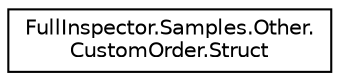 digraph "Graphical Class Hierarchy"
{
  edge [fontname="Helvetica",fontsize="10",labelfontname="Helvetica",labelfontsize="10"];
  node [fontname="Helvetica",fontsize="10",shape=record];
  rankdir="LR";
  Node1 [label="FullInspector.Samples.Other.\lCustomOrder.Struct",height=0.2,width=0.4,color="black", fillcolor="white", style="filled",URL="$struct_full_inspector_1_1_samples_1_1_other_1_1_custom_order_1_1_struct.html"];
}
